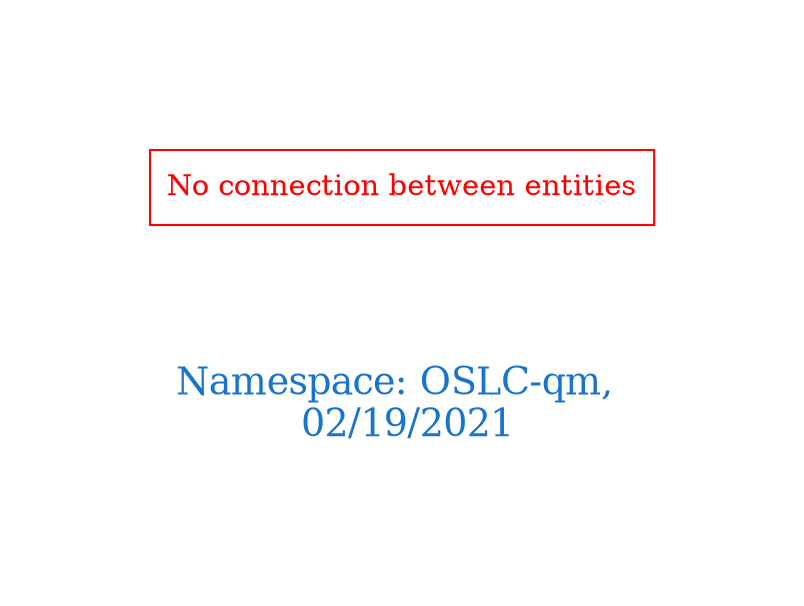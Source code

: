 digraph OGIT_ontology {
 graph [ rankdir= LR,pad=1 
fontsize = 18,
fontcolor= dodgerblue3,label = "\n\n\nNamespace: OSLC-qm, \n 02/19/2021"];
node[shape=polygon];
edge [  color="gray81"];

"No connection between entities" [fontcolor = "red",color="red", shape="polygon"]
}
